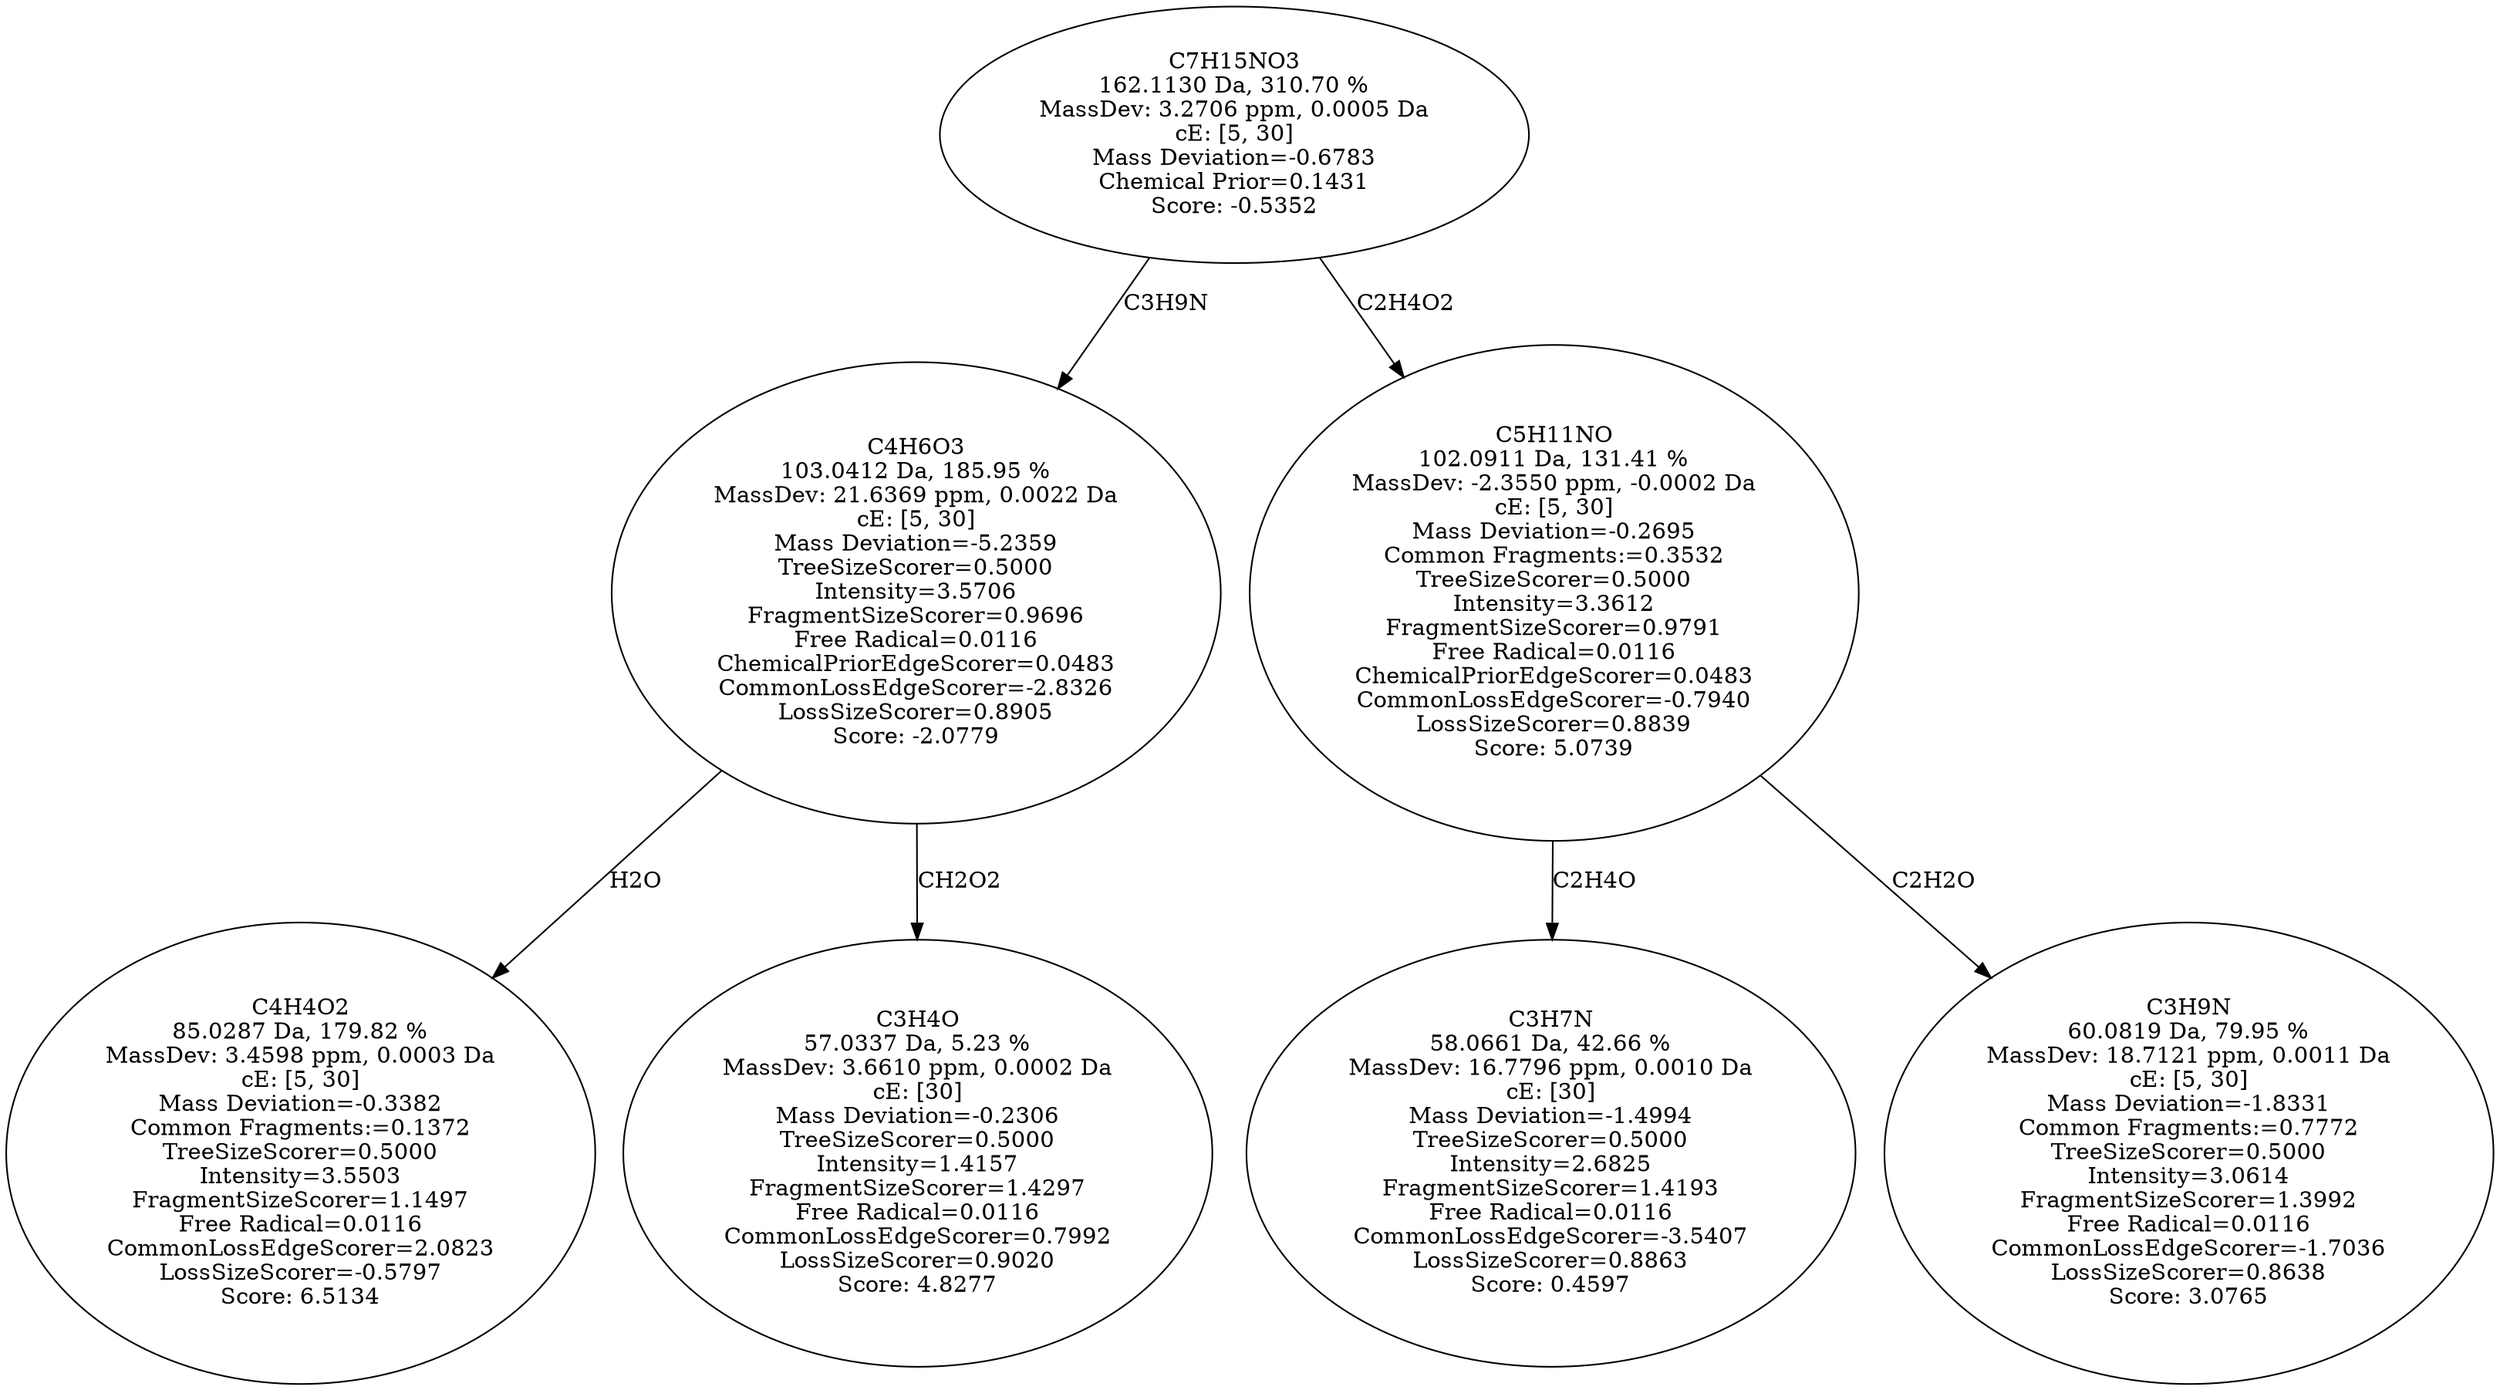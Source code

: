 strict digraph {
v1 [label="C4H4O2\n85.0287 Da, 179.82 %\nMassDev: 3.4598 ppm, 0.0003 Da\ncE: [5, 30]\nMass Deviation=-0.3382\nCommon Fragments:=0.1372\nTreeSizeScorer=0.5000\nIntensity=3.5503\nFragmentSizeScorer=1.1497\nFree Radical=0.0116\nCommonLossEdgeScorer=2.0823\nLossSizeScorer=-0.5797\nScore: 6.5134"];
v2 [label="C3H4O\n57.0337 Da, 5.23 %\nMassDev: 3.6610 ppm, 0.0002 Da\ncE: [30]\nMass Deviation=-0.2306\nTreeSizeScorer=0.5000\nIntensity=1.4157\nFragmentSizeScorer=1.4297\nFree Radical=0.0116\nCommonLossEdgeScorer=0.7992\nLossSizeScorer=0.9020\nScore: 4.8277"];
v3 [label="C4H6O3\n103.0412 Da, 185.95 %\nMassDev: 21.6369 ppm, 0.0022 Da\ncE: [5, 30]\nMass Deviation=-5.2359\nTreeSizeScorer=0.5000\nIntensity=3.5706\nFragmentSizeScorer=0.9696\nFree Radical=0.0116\nChemicalPriorEdgeScorer=0.0483\nCommonLossEdgeScorer=-2.8326\nLossSizeScorer=0.8905\nScore: -2.0779"];
v4 [label="C3H7N\n58.0661 Da, 42.66 %\nMassDev: 16.7796 ppm, 0.0010 Da\ncE: [30]\nMass Deviation=-1.4994\nTreeSizeScorer=0.5000\nIntensity=2.6825\nFragmentSizeScorer=1.4193\nFree Radical=0.0116\nCommonLossEdgeScorer=-3.5407\nLossSizeScorer=0.8863\nScore: 0.4597"];
v5 [label="C3H9N\n60.0819 Da, 79.95 %\nMassDev: 18.7121 ppm, 0.0011 Da\ncE: [5, 30]\nMass Deviation=-1.8331\nCommon Fragments:=0.7772\nTreeSizeScorer=0.5000\nIntensity=3.0614\nFragmentSizeScorer=1.3992\nFree Radical=0.0116\nCommonLossEdgeScorer=-1.7036\nLossSizeScorer=0.8638\nScore: 3.0765"];
v6 [label="C5H11NO\n102.0911 Da, 131.41 %\nMassDev: -2.3550 ppm, -0.0002 Da\ncE: [5, 30]\nMass Deviation=-0.2695\nCommon Fragments:=0.3532\nTreeSizeScorer=0.5000\nIntensity=3.3612\nFragmentSizeScorer=0.9791\nFree Radical=0.0116\nChemicalPriorEdgeScorer=0.0483\nCommonLossEdgeScorer=-0.7940\nLossSizeScorer=0.8839\nScore: 5.0739"];
v7 [label="C7H15NO3\n162.1130 Da, 310.70 %\nMassDev: 3.2706 ppm, 0.0005 Da\ncE: [5, 30]\nMass Deviation=-0.6783\nChemical Prior=0.1431\nScore: -0.5352"];
v3 -> v1 [label="H2O"];
v3 -> v2 [label="CH2O2"];
v7 -> v3 [label="C3H9N"];
v6 -> v4 [label="C2H4O"];
v6 -> v5 [label="C2H2O"];
v7 -> v6 [label="C2H4O2"];
}